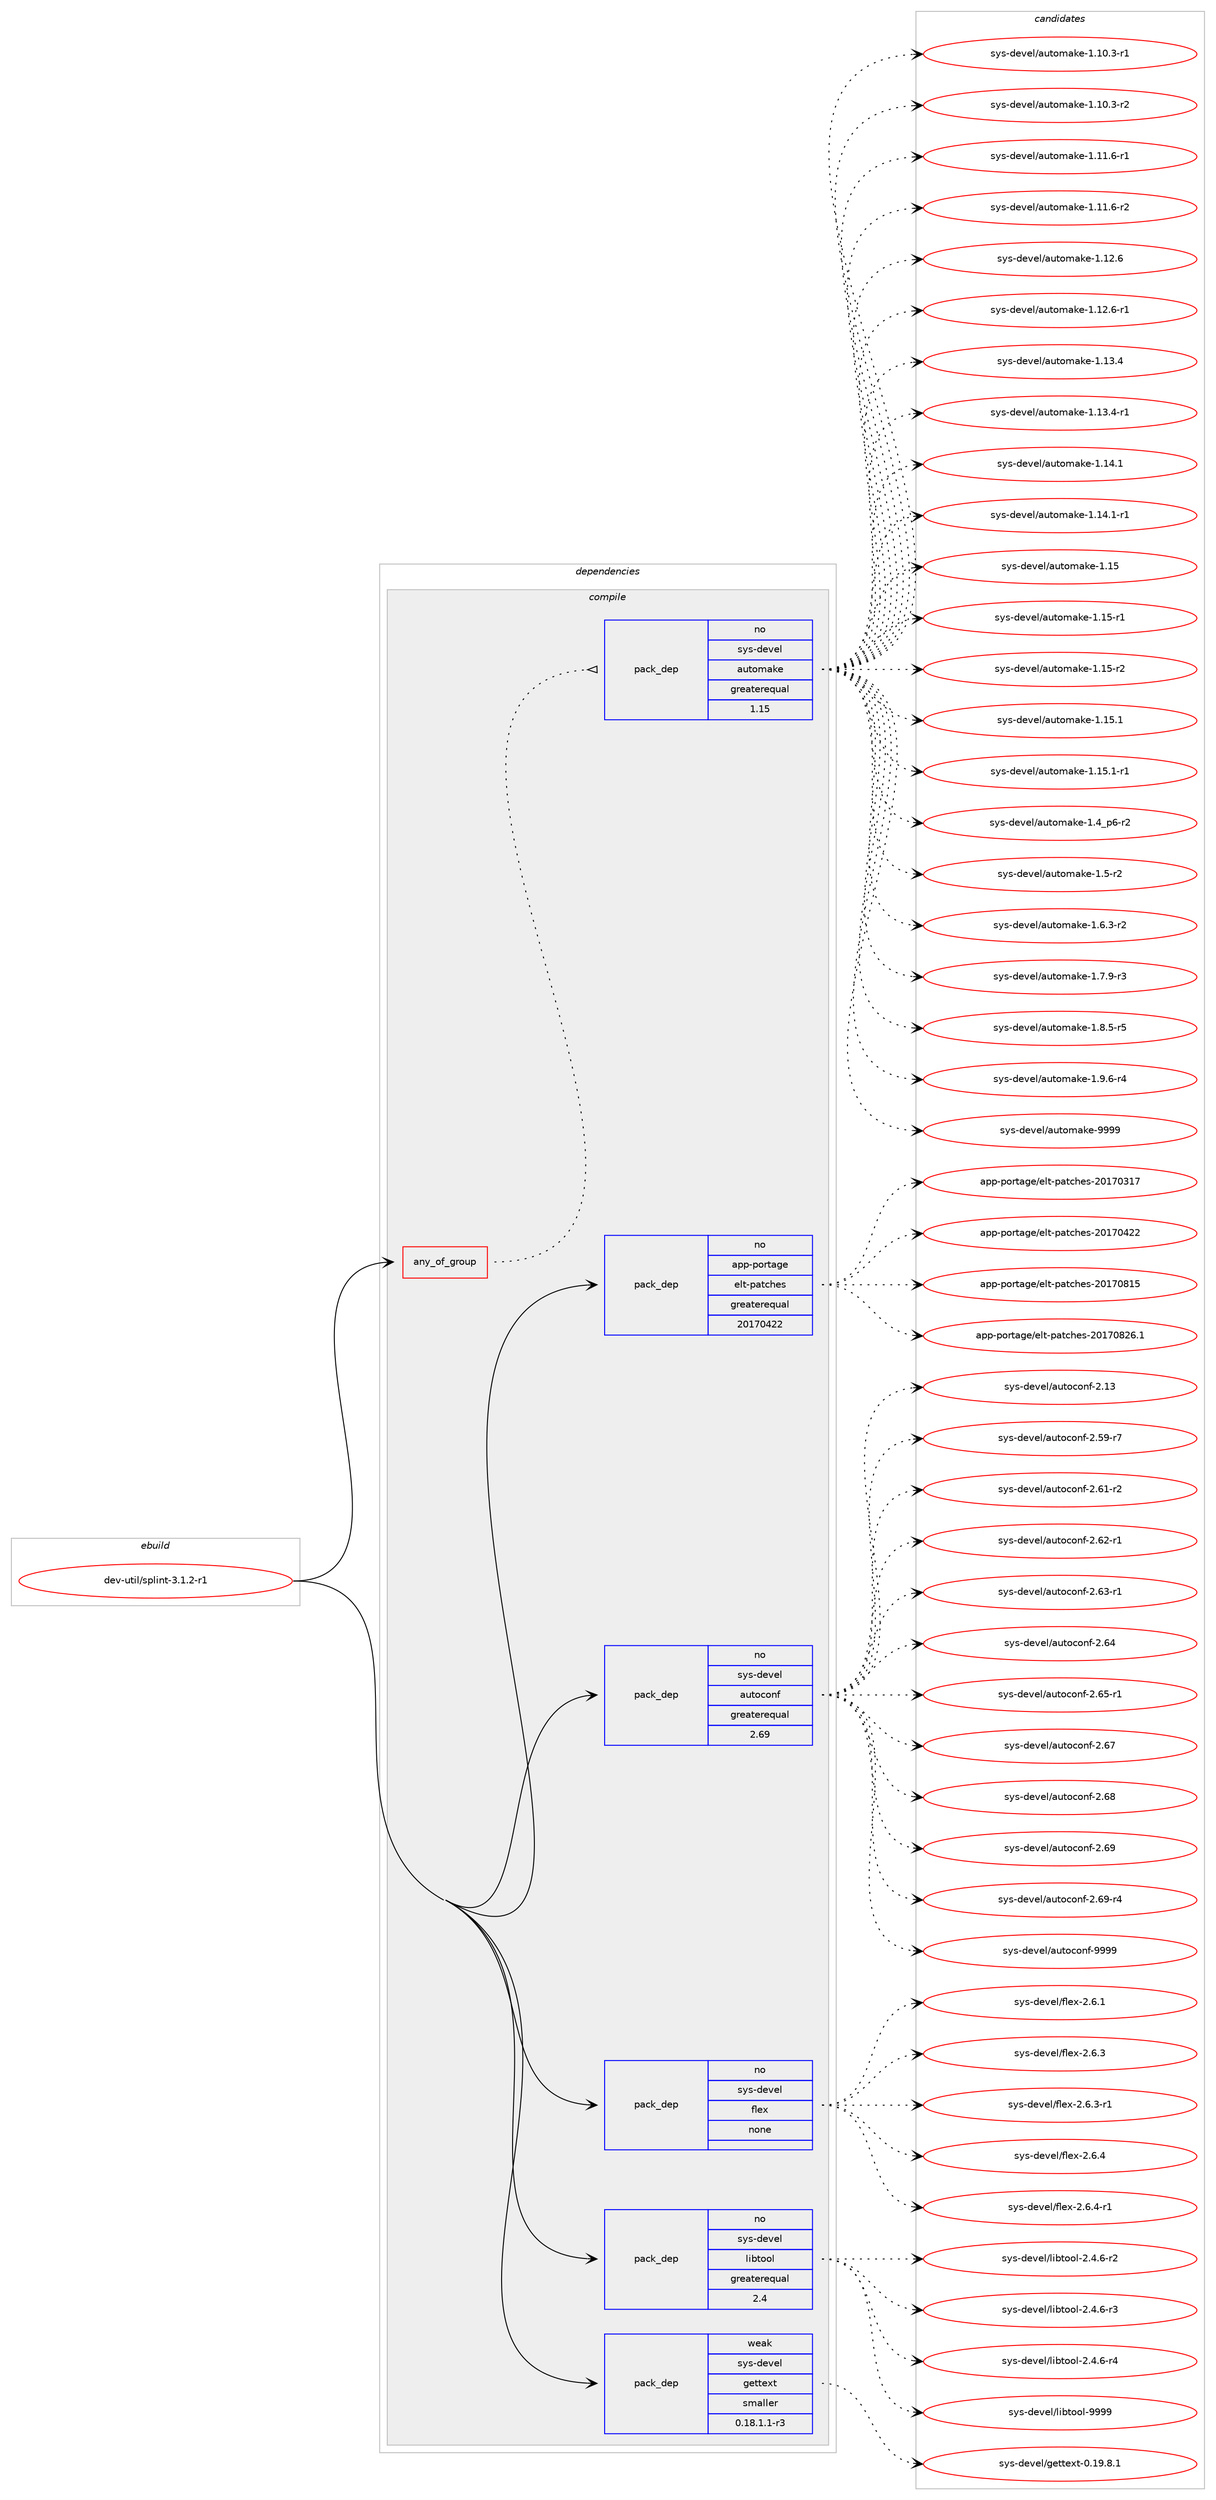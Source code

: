 digraph prolog {

# *************
# Graph options
# *************

newrank=true;
concentrate=true;
compound=true;
graph [rankdir=LR,fontname=Helvetica,fontsize=10,ranksep=1.5];#, ranksep=2.5, nodesep=0.2];
edge  [arrowhead=vee];
node  [fontname=Helvetica,fontsize=10];

# **********
# The ebuild
# **********

subgraph cluster_leftcol {
color=gray;
rank=same;
label=<<i>ebuild</i>>;
id [label="dev-util/splint-3.1.2-r1", color=red, width=4, href="../dev-util/splint-3.1.2-r1.svg"];
}

# ****************
# The dependencies
# ****************

subgraph cluster_midcol {
color=gray;
label=<<i>dependencies</i>>;
subgraph cluster_compile {
fillcolor="#eeeeee";
style=filled;
label=<<i>compile</i>>;
subgraph any4239 {
dependency288796 [label=<<TABLE BORDER="0" CELLBORDER="1" CELLSPACING="0" CELLPADDING="4"><TR><TD CELLPADDING="10">any_of_group</TD></TR></TABLE>>, shape=none, color=red];subgraph pack205715 {
dependency288797 [label=<<TABLE BORDER="0" CELLBORDER="1" CELLSPACING="0" CELLPADDING="4" WIDTH="220"><TR><TD ROWSPAN="6" CELLPADDING="30">pack_dep</TD></TR><TR><TD WIDTH="110">no</TD></TR><TR><TD>sys-devel</TD></TR><TR><TD>automake</TD></TR><TR><TD>greaterequal</TD></TR><TR><TD>1.15</TD></TR></TABLE>>, shape=none, color=blue];
}
dependency288796:e -> dependency288797:w [weight=20,style="dotted",arrowhead="oinv"];
}
id:e -> dependency288796:w [weight=20,style="solid",arrowhead="vee"];
subgraph pack205716 {
dependency288798 [label=<<TABLE BORDER="0" CELLBORDER="1" CELLSPACING="0" CELLPADDING="4" WIDTH="220"><TR><TD ROWSPAN="6" CELLPADDING="30">pack_dep</TD></TR><TR><TD WIDTH="110">no</TD></TR><TR><TD>app-portage</TD></TR><TR><TD>elt-patches</TD></TR><TR><TD>greaterequal</TD></TR><TR><TD>20170422</TD></TR></TABLE>>, shape=none, color=blue];
}
id:e -> dependency288798:w [weight=20,style="solid",arrowhead="vee"];
subgraph pack205717 {
dependency288799 [label=<<TABLE BORDER="0" CELLBORDER="1" CELLSPACING="0" CELLPADDING="4" WIDTH="220"><TR><TD ROWSPAN="6" CELLPADDING="30">pack_dep</TD></TR><TR><TD WIDTH="110">no</TD></TR><TR><TD>sys-devel</TD></TR><TR><TD>autoconf</TD></TR><TR><TD>greaterequal</TD></TR><TR><TD>2.69</TD></TR></TABLE>>, shape=none, color=blue];
}
id:e -> dependency288799:w [weight=20,style="solid",arrowhead="vee"];
subgraph pack205718 {
dependency288800 [label=<<TABLE BORDER="0" CELLBORDER="1" CELLSPACING="0" CELLPADDING="4" WIDTH="220"><TR><TD ROWSPAN="6" CELLPADDING="30">pack_dep</TD></TR><TR><TD WIDTH="110">no</TD></TR><TR><TD>sys-devel</TD></TR><TR><TD>flex</TD></TR><TR><TD>none</TD></TR><TR><TD></TD></TR></TABLE>>, shape=none, color=blue];
}
id:e -> dependency288800:w [weight=20,style="solid",arrowhead="vee"];
subgraph pack205719 {
dependency288801 [label=<<TABLE BORDER="0" CELLBORDER="1" CELLSPACING="0" CELLPADDING="4" WIDTH="220"><TR><TD ROWSPAN="6" CELLPADDING="30">pack_dep</TD></TR><TR><TD WIDTH="110">no</TD></TR><TR><TD>sys-devel</TD></TR><TR><TD>libtool</TD></TR><TR><TD>greaterequal</TD></TR><TR><TD>2.4</TD></TR></TABLE>>, shape=none, color=blue];
}
id:e -> dependency288801:w [weight=20,style="solid",arrowhead="vee"];
subgraph pack205720 {
dependency288802 [label=<<TABLE BORDER="0" CELLBORDER="1" CELLSPACING="0" CELLPADDING="4" WIDTH="220"><TR><TD ROWSPAN="6" CELLPADDING="30">pack_dep</TD></TR><TR><TD WIDTH="110">weak</TD></TR><TR><TD>sys-devel</TD></TR><TR><TD>gettext</TD></TR><TR><TD>smaller</TD></TR><TR><TD>0.18.1.1-r3</TD></TR></TABLE>>, shape=none, color=blue];
}
id:e -> dependency288802:w [weight=20,style="solid",arrowhead="vee"];
}
subgraph cluster_compileandrun {
fillcolor="#eeeeee";
style=filled;
label=<<i>compile and run</i>>;
}
subgraph cluster_run {
fillcolor="#eeeeee";
style=filled;
label=<<i>run</i>>;
}
}

# **************
# The candidates
# **************

subgraph cluster_choices {
rank=same;
color=gray;
label=<<i>candidates</i>>;

subgraph choice205715 {
color=black;
nodesep=1;
choice11512111545100101118101108479711711611110997107101454946494846514511449 [label="sys-devel/automake-1.10.3-r1", color=red, width=4,href="../sys-devel/automake-1.10.3-r1.svg"];
choice11512111545100101118101108479711711611110997107101454946494846514511450 [label="sys-devel/automake-1.10.3-r2", color=red, width=4,href="../sys-devel/automake-1.10.3-r2.svg"];
choice11512111545100101118101108479711711611110997107101454946494946544511449 [label="sys-devel/automake-1.11.6-r1", color=red, width=4,href="../sys-devel/automake-1.11.6-r1.svg"];
choice11512111545100101118101108479711711611110997107101454946494946544511450 [label="sys-devel/automake-1.11.6-r2", color=red, width=4,href="../sys-devel/automake-1.11.6-r2.svg"];
choice1151211154510010111810110847971171161111099710710145494649504654 [label="sys-devel/automake-1.12.6", color=red, width=4,href="../sys-devel/automake-1.12.6.svg"];
choice11512111545100101118101108479711711611110997107101454946495046544511449 [label="sys-devel/automake-1.12.6-r1", color=red, width=4,href="../sys-devel/automake-1.12.6-r1.svg"];
choice1151211154510010111810110847971171161111099710710145494649514652 [label="sys-devel/automake-1.13.4", color=red, width=4,href="../sys-devel/automake-1.13.4.svg"];
choice11512111545100101118101108479711711611110997107101454946495146524511449 [label="sys-devel/automake-1.13.4-r1", color=red, width=4,href="../sys-devel/automake-1.13.4-r1.svg"];
choice1151211154510010111810110847971171161111099710710145494649524649 [label="sys-devel/automake-1.14.1", color=red, width=4,href="../sys-devel/automake-1.14.1.svg"];
choice11512111545100101118101108479711711611110997107101454946495246494511449 [label="sys-devel/automake-1.14.1-r1", color=red, width=4,href="../sys-devel/automake-1.14.1-r1.svg"];
choice115121115451001011181011084797117116111109971071014549464953 [label="sys-devel/automake-1.15", color=red, width=4,href="../sys-devel/automake-1.15.svg"];
choice1151211154510010111810110847971171161111099710710145494649534511449 [label="sys-devel/automake-1.15-r1", color=red, width=4,href="../sys-devel/automake-1.15-r1.svg"];
choice1151211154510010111810110847971171161111099710710145494649534511450 [label="sys-devel/automake-1.15-r2", color=red, width=4,href="../sys-devel/automake-1.15-r2.svg"];
choice1151211154510010111810110847971171161111099710710145494649534649 [label="sys-devel/automake-1.15.1", color=red, width=4,href="../sys-devel/automake-1.15.1.svg"];
choice11512111545100101118101108479711711611110997107101454946495346494511449 [label="sys-devel/automake-1.15.1-r1", color=red, width=4,href="../sys-devel/automake-1.15.1-r1.svg"];
choice115121115451001011181011084797117116111109971071014549465295112544511450 [label="sys-devel/automake-1.4_p6-r2", color=red, width=4,href="../sys-devel/automake-1.4_p6-r2.svg"];
choice11512111545100101118101108479711711611110997107101454946534511450 [label="sys-devel/automake-1.5-r2", color=red, width=4,href="../sys-devel/automake-1.5-r2.svg"];
choice115121115451001011181011084797117116111109971071014549465446514511450 [label="sys-devel/automake-1.6.3-r2", color=red, width=4,href="../sys-devel/automake-1.6.3-r2.svg"];
choice115121115451001011181011084797117116111109971071014549465546574511451 [label="sys-devel/automake-1.7.9-r3", color=red, width=4,href="../sys-devel/automake-1.7.9-r3.svg"];
choice115121115451001011181011084797117116111109971071014549465646534511453 [label="sys-devel/automake-1.8.5-r5", color=red, width=4,href="../sys-devel/automake-1.8.5-r5.svg"];
choice115121115451001011181011084797117116111109971071014549465746544511452 [label="sys-devel/automake-1.9.6-r4", color=red, width=4,href="../sys-devel/automake-1.9.6-r4.svg"];
choice115121115451001011181011084797117116111109971071014557575757 [label="sys-devel/automake-9999", color=red, width=4,href="../sys-devel/automake-9999.svg"];
dependency288797:e -> choice11512111545100101118101108479711711611110997107101454946494846514511449:w [style=dotted,weight="100"];
dependency288797:e -> choice11512111545100101118101108479711711611110997107101454946494846514511450:w [style=dotted,weight="100"];
dependency288797:e -> choice11512111545100101118101108479711711611110997107101454946494946544511449:w [style=dotted,weight="100"];
dependency288797:e -> choice11512111545100101118101108479711711611110997107101454946494946544511450:w [style=dotted,weight="100"];
dependency288797:e -> choice1151211154510010111810110847971171161111099710710145494649504654:w [style=dotted,weight="100"];
dependency288797:e -> choice11512111545100101118101108479711711611110997107101454946495046544511449:w [style=dotted,weight="100"];
dependency288797:e -> choice1151211154510010111810110847971171161111099710710145494649514652:w [style=dotted,weight="100"];
dependency288797:e -> choice11512111545100101118101108479711711611110997107101454946495146524511449:w [style=dotted,weight="100"];
dependency288797:e -> choice1151211154510010111810110847971171161111099710710145494649524649:w [style=dotted,weight="100"];
dependency288797:e -> choice11512111545100101118101108479711711611110997107101454946495246494511449:w [style=dotted,weight="100"];
dependency288797:e -> choice115121115451001011181011084797117116111109971071014549464953:w [style=dotted,weight="100"];
dependency288797:e -> choice1151211154510010111810110847971171161111099710710145494649534511449:w [style=dotted,weight="100"];
dependency288797:e -> choice1151211154510010111810110847971171161111099710710145494649534511450:w [style=dotted,weight="100"];
dependency288797:e -> choice1151211154510010111810110847971171161111099710710145494649534649:w [style=dotted,weight="100"];
dependency288797:e -> choice11512111545100101118101108479711711611110997107101454946495346494511449:w [style=dotted,weight="100"];
dependency288797:e -> choice115121115451001011181011084797117116111109971071014549465295112544511450:w [style=dotted,weight="100"];
dependency288797:e -> choice11512111545100101118101108479711711611110997107101454946534511450:w [style=dotted,weight="100"];
dependency288797:e -> choice115121115451001011181011084797117116111109971071014549465446514511450:w [style=dotted,weight="100"];
dependency288797:e -> choice115121115451001011181011084797117116111109971071014549465546574511451:w [style=dotted,weight="100"];
dependency288797:e -> choice115121115451001011181011084797117116111109971071014549465646534511453:w [style=dotted,weight="100"];
dependency288797:e -> choice115121115451001011181011084797117116111109971071014549465746544511452:w [style=dotted,weight="100"];
dependency288797:e -> choice115121115451001011181011084797117116111109971071014557575757:w [style=dotted,weight="100"];
}
subgraph choice205716 {
color=black;
nodesep=1;
choice97112112451121111141169710310147101108116451129711699104101115455048495548514955 [label="app-portage/elt-patches-20170317", color=red, width=4,href="../app-portage/elt-patches-20170317.svg"];
choice97112112451121111141169710310147101108116451129711699104101115455048495548525050 [label="app-portage/elt-patches-20170422", color=red, width=4,href="../app-portage/elt-patches-20170422.svg"];
choice97112112451121111141169710310147101108116451129711699104101115455048495548564953 [label="app-portage/elt-patches-20170815", color=red, width=4,href="../app-portage/elt-patches-20170815.svg"];
choice971121124511211111411697103101471011081164511297116991041011154550484955485650544649 [label="app-portage/elt-patches-20170826.1", color=red, width=4,href="../app-portage/elt-patches-20170826.1.svg"];
dependency288798:e -> choice97112112451121111141169710310147101108116451129711699104101115455048495548514955:w [style=dotted,weight="100"];
dependency288798:e -> choice97112112451121111141169710310147101108116451129711699104101115455048495548525050:w [style=dotted,weight="100"];
dependency288798:e -> choice97112112451121111141169710310147101108116451129711699104101115455048495548564953:w [style=dotted,weight="100"];
dependency288798:e -> choice971121124511211111411697103101471011081164511297116991041011154550484955485650544649:w [style=dotted,weight="100"];
}
subgraph choice205717 {
color=black;
nodesep=1;
choice115121115451001011181011084797117116111991111101024550464951 [label="sys-devel/autoconf-2.13", color=red, width=4,href="../sys-devel/autoconf-2.13.svg"];
choice1151211154510010111810110847971171161119911111010245504653574511455 [label="sys-devel/autoconf-2.59-r7", color=red, width=4,href="../sys-devel/autoconf-2.59-r7.svg"];
choice1151211154510010111810110847971171161119911111010245504654494511450 [label="sys-devel/autoconf-2.61-r2", color=red, width=4,href="../sys-devel/autoconf-2.61-r2.svg"];
choice1151211154510010111810110847971171161119911111010245504654504511449 [label="sys-devel/autoconf-2.62-r1", color=red, width=4,href="../sys-devel/autoconf-2.62-r1.svg"];
choice1151211154510010111810110847971171161119911111010245504654514511449 [label="sys-devel/autoconf-2.63-r1", color=red, width=4,href="../sys-devel/autoconf-2.63-r1.svg"];
choice115121115451001011181011084797117116111991111101024550465452 [label="sys-devel/autoconf-2.64", color=red, width=4,href="../sys-devel/autoconf-2.64.svg"];
choice1151211154510010111810110847971171161119911111010245504654534511449 [label="sys-devel/autoconf-2.65-r1", color=red, width=4,href="../sys-devel/autoconf-2.65-r1.svg"];
choice115121115451001011181011084797117116111991111101024550465455 [label="sys-devel/autoconf-2.67", color=red, width=4,href="../sys-devel/autoconf-2.67.svg"];
choice115121115451001011181011084797117116111991111101024550465456 [label="sys-devel/autoconf-2.68", color=red, width=4,href="../sys-devel/autoconf-2.68.svg"];
choice115121115451001011181011084797117116111991111101024550465457 [label="sys-devel/autoconf-2.69", color=red, width=4,href="../sys-devel/autoconf-2.69.svg"];
choice1151211154510010111810110847971171161119911111010245504654574511452 [label="sys-devel/autoconf-2.69-r4", color=red, width=4,href="../sys-devel/autoconf-2.69-r4.svg"];
choice115121115451001011181011084797117116111991111101024557575757 [label="sys-devel/autoconf-9999", color=red, width=4,href="../sys-devel/autoconf-9999.svg"];
dependency288799:e -> choice115121115451001011181011084797117116111991111101024550464951:w [style=dotted,weight="100"];
dependency288799:e -> choice1151211154510010111810110847971171161119911111010245504653574511455:w [style=dotted,weight="100"];
dependency288799:e -> choice1151211154510010111810110847971171161119911111010245504654494511450:w [style=dotted,weight="100"];
dependency288799:e -> choice1151211154510010111810110847971171161119911111010245504654504511449:w [style=dotted,weight="100"];
dependency288799:e -> choice1151211154510010111810110847971171161119911111010245504654514511449:w [style=dotted,weight="100"];
dependency288799:e -> choice115121115451001011181011084797117116111991111101024550465452:w [style=dotted,weight="100"];
dependency288799:e -> choice1151211154510010111810110847971171161119911111010245504654534511449:w [style=dotted,weight="100"];
dependency288799:e -> choice115121115451001011181011084797117116111991111101024550465455:w [style=dotted,weight="100"];
dependency288799:e -> choice115121115451001011181011084797117116111991111101024550465456:w [style=dotted,weight="100"];
dependency288799:e -> choice115121115451001011181011084797117116111991111101024550465457:w [style=dotted,weight="100"];
dependency288799:e -> choice1151211154510010111810110847971171161119911111010245504654574511452:w [style=dotted,weight="100"];
dependency288799:e -> choice115121115451001011181011084797117116111991111101024557575757:w [style=dotted,weight="100"];
}
subgraph choice205718 {
color=black;
nodesep=1;
choice1151211154510010111810110847102108101120455046544649 [label="sys-devel/flex-2.6.1", color=red, width=4,href="../sys-devel/flex-2.6.1.svg"];
choice1151211154510010111810110847102108101120455046544651 [label="sys-devel/flex-2.6.3", color=red, width=4,href="../sys-devel/flex-2.6.3.svg"];
choice11512111545100101118101108471021081011204550465446514511449 [label="sys-devel/flex-2.6.3-r1", color=red, width=4,href="../sys-devel/flex-2.6.3-r1.svg"];
choice1151211154510010111810110847102108101120455046544652 [label="sys-devel/flex-2.6.4", color=red, width=4,href="../sys-devel/flex-2.6.4.svg"];
choice11512111545100101118101108471021081011204550465446524511449 [label="sys-devel/flex-2.6.4-r1", color=red, width=4,href="../sys-devel/flex-2.6.4-r1.svg"];
dependency288800:e -> choice1151211154510010111810110847102108101120455046544649:w [style=dotted,weight="100"];
dependency288800:e -> choice1151211154510010111810110847102108101120455046544651:w [style=dotted,weight="100"];
dependency288800:e -> choice11512111545100101118101108471021081011204550465446514511449:w [style=dotted,weight="100"];
dependency288800:e -> choice1151211154510010111810110847102108101120455046544652:w [style=dotted,weight="100"];
dependency288800:e -> choice11512111545100101118101108471021081011204550465446524511449:w [style=dotted,weight="100"];
}
subgraph choice205719 {
color=black;
nodesep=1;
choice1151211154510010111810110847108105981161111111084550465246544511450 [label="sys-devel/libtool-2.4.6-r2", color=red, width=4,href="../sys-devel/libtool-2.4.6-r2.svg"];
choice1151211154510010111810110847108105981161111111084550465246544511451 [label="sys-devel/libtool-2.4.6-r3", color=red, width=4,href="../sys-devel/libtool-2.4.6-r3.svg"];
choice1151211154510010111810110847108105981161111111084550465246544511452 [label="sys-devel/libtool-2.4.6-r4", color=red, width=4,href="../sys-devel/libtool-2.4.6-r4.svg"];
choice1151211154510010111810110847108105981161111111084557575757 [label="sys-devel/libtool-9999", color=red, width=4,href="../sys-devel/libtool-9999.svg"];
dependency288801:e -> choice1151211154510010111810110847108105981161111111084550465246544511450:w [style=dotted,weight="100"];
dependency288801:e -> choice1151211154510010111810110847108105981161111111084550465246544511451:w [style=dotted,weight="100"];
dependency288801:e -> choice1151211154510010111810110847108105981161111111084550465246544511452:w [style=dotted,weight="100"];
dependency288801:e -> choice1151211154510010111810110847108105981161111111084557575757:w [style=dotted,weight="100"];
}
subgraph choice205720 {
color=black;
nodesep=1;
choice1151211154510010111810110847103101116116101120116454846495746564649 [label="sys-devel/gettext-0.19.8.1", color=red, width=4,href="../sys-devel/gettext-0.19.8.1.svg"];
dependency288802:e -> choice1151211154510010111810110847103101116116101120116454846495746564649:w [style=dotted,weight="100"];
}
}

}
